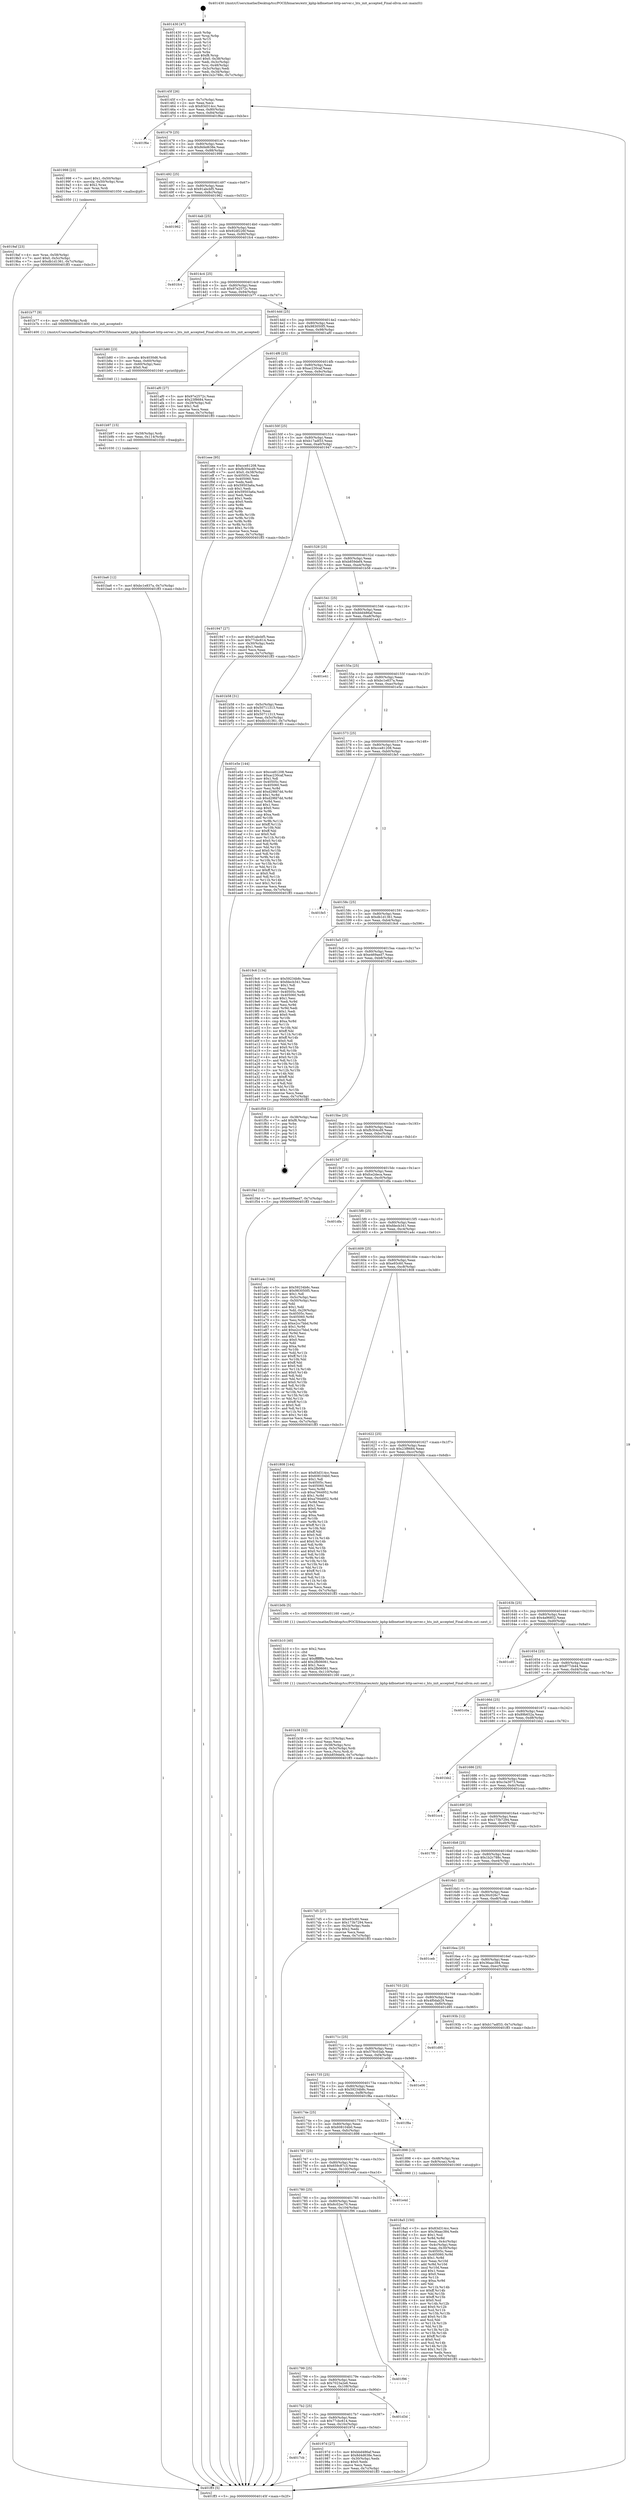 digraph "0x401430" {
  label = "0x401430 (/mnt/c/Users/mathe/Desktop/tcc/POCII/binaries/extr_kphp-kdbnetnet-http-server.c_hts_init_accepted_Final-ollvm.out::main(0))"
  labelloc = "t"
  node[shape=record]

  Entry [label="",width=0.3,height=0.3,shape=circle,fillcolor=black,style=filled]
  "0x40145f" [label="{
     0x40145f [26]\l
     | [instrs]\l
     &nbsp;&nbsp;0x40145f \<+3\>: mov -0x7c(%rbp),%eax\l
     &nbsp;&nbsp;0x401462 \<+2\>: mov %eax,%ecx\l
     &nbsp;&nbsp;0x401464 \<+6\>: sub $0x83d314cc,%ecx\l
     &nbsp;&nbsp;0x40146a \<+3\>: mov %eax,-0x80(%rbp)\l
     &nbsp;&nbsp;0x40146d \<+6\>: mov %ecx,-0x84(%rbp)\l
     &nbsp;&nbsp;0x401473 \<+6\>: je 0000000000401f6e \<main+0xb3e\>\l
  }"]
  "0x401f6e" [label="{
     0x401f6e\l
  }", style=dashed]
  "0x401479" [label="{
     0x401479 [25]\l
     | [instrs]\l
     &nbsp;&nbsp;0x401479 \<+5\>: jmp 000000000040147e \<main+0x4e\>\l
     &nbsp;&nbsp;0x40147e \<+3\>: mov -0x80(%rbp),%eax\l
     &nbsp;&nbsp;0x401481 \<+5\>: sub $0x8d4d638e,%eax\l
     &nbsp;&nbsp;0x401486 \<+6\>: mov %eax,-0x88(%rbp)\l
     &nbsp;&nbsp;0x40148c \<+6\>: je 0000000000401998 \<main+0x568\>\l
  }"]
  Exit [label="",width=0.3,height=0.3,shape=circle,fillcolor=black,style=filled,peripheries=2]
  "0x401998" [label="{
     0x401998 [23]\l
     | [instrs]\l
     &nbsp;&nbsp;0x401998 \<+7\>: movl $0x1,-0x50(%rbp)\l
     &nbsp;&nbsp;0x40199f \<+4\>: movslq -0x50(%rbp),%rax\l
     &nbsp;&nbsp;0x4019a3 \<+4\>: shl $0x2,%rax\l
     &nbsp;&nbsp;0x4019a7 \<+3\>: mov %rax,%rdi\l
     &nbsp;&nbsp;0x4019aa \<+5\>: call 0000000000401050 \<malloc@plt\>\l
     | [calls]\l
     &nbsp;&nbsp;0x401050 \{1\} (unknown)\l
  }"]
  "0x401492" [label="{
     0x401492 [25]\l
     | [instrs]\l
     &nbsp;&nbsp;0x401492 \<+5\>: jmp 0000000000401497 \<main+0x67\>\l
     &nbsp;&nbsp;0x401497 \<+3\>: mov -0x80(%rbp),%eax\l
     &nbsp;&nbsp;0x40149a \<+5\>: sub $0x91abcbf5,%eax\l
     &nbsp;&nbsp;0x40149f \<+6\>: mov %eax,-0x8c(%rbp)\l
     &nbsp;&nbsp;0x4014a5 \<+6\>: je 0000000000401962 \<main+0x532\>\l
  }"]
  "0x401ba6" [label="{
     0x401ba6 [12]\l
     | [instrs]\l
     &nbsp;&nbsp;0x401ba6 \<+7\>: movl $0xbc1e837a,-0x7c(%rbp)\l
     &nbsp;&nbsp;0x401bad \<+5\>: jmp 0000000000401ff3 \<main+0xbc3\>\l
  }"]
  "0x401962" [label="{
     0x401962\l
  }", style=dashed]
  "0x4014ab" [label="{
     0x4014ab [25]\l
     | [instrs]\l
     &nbsp;&nbsp;0x4014ab \<+5\>: jmp 00000000004014b0 \<main+0x80\>\l
     &nbsp;&nbsp;0x4014b0 \<+3\>: mov -0x80(%rbp),%eax\l
     &nbsp;&nbsp;0x4014b3 \<+5\>: sub $0x92df226f,%eax\l
     &nbsp;&nbsp;0x4014b8 \<+6\>: mov %eax,-0x90(%rbp)\l
     &nbsp;&nbsp;0x4014be \<+6\>: je 0000000000401fc4 \<main+0xb94\>\l
  }"]
  "0x401b97" [label="{
     0x401b97 [15]\l
     | [instrs]\l
     &nbsp;&nbsp;0x401b97 \<+4\>: mov -0x58(%rbp),%rdi\l
     &nbsp;&nbsp;0x401b9b \<+6\>: mov %eax,-0x114(%rbp)\l
     &nbsp;&nbsp;0x401ba1 \<+5\>: call 0000000000401030 \<free@plt\>\l
     | [calls]\l
     &nbsp;&nbsp;0x401030 \{1\} (unknown)\l
  }"]
  "0x401fc4" [label="{
     0x401fc4\l
  }", style=dashed]
  "0x4014c4" [label="{
     0x4014c4 [25]\l
     | [instrs]\l
     &nbsp;&nbsp;0x4014c4 \<+5\>: jmp 00000000004014c9 \<main+0x99\>\l
     &nbsp;&nbsp;0x4014c9 \<+3\>: mov -0x80(%rbp),%eax\l
     &nbsp;&nbsp;0x4014cc \<+5\>: sub $0x97e2572c,%eax\l
     &nbsp;&nbsp;0x4014d1 \<+6\>: mov %eax,-0x94(%rbp)\l
     &nbsp;&nbsp;0x4014d7 \<+6\>: je 0000000000401b77 \<main+0x747\>\l
  }"]
  "0x401b80" [label="{
     0x401b80 [23]\l
     | [instrs]\l
     &nbsp;&nbsp;0x401b80 \<+10\>: movabs $0x4030d6,%rdi\l
     &nbsp;&nbsp;0x401b8a \<+3\>: mov %eax,-0x60(%rbp)\l
     &nbsp;&nbsp;0x401b8d \<+3\>: mov -0x60(%rbp),%esi\l
     &nbsp;&nbsp;0x401b90 \<+2\>: mov $0x0,%al\l
     &nbsp;&nbsp;0x401b92 \<+5\>: call 0000000000401040 \<printf@plt\>\l
     | [calls]\l
     &nbsp;&nbsp;0x401040 \{1\} (unknown)\l
  }"]
  "0x401b77" [label="{
     0x401b77 [9]\l
     | [instrs]\l
     &nbsp;&nbsp;0x401b77 \<+4\>: mov -0x58(%rbp),%rdi\l
     &nbsp;&nbsp;0x401b7b \<+5\>: call 0000000000401400 \<hts_init_accepted\>\l
     | [calls]\l
     &nbsp;&nbsp;0x401400 \{1\} (/mnt/c/Users/mathe/Desktop/tcc/POCII/binaries/extr_kphp-kdbnetnet-http-server.c_hts_init_accepted_Final-ollvm.out::hts_init_accepted)\l
  }"]
  "0x4014dd" [label="{
     0x4014dd [25]\l
     | [instrs]\l
     &nbsp;&nbsp;0x4014dd \<+5\>: jmp 00000000004014e2 \<main+0xb2\>\l
     &nbsp;&nbsp;0x4014e2 \<+3\>: mov -0x80(%rbp),%eax\l
     &nbsp;&nbsp;0x4014e5 \<+5\>: sub $0x983050f5,%eax\l
     &nbsp;&nbsp;0x4014ea \<+6\>: mov %eax,-0x98(%rbp)\l
     &nbsp;&nbsp;0x4014f0 \<+6\>: je 0000000000401af0 \<main+0x6c0\>\l
  }"]
  "0x401b38" [label="{
     0x401b38 [32]\l
     | [instrs]\l
     &nbsp;&nbsp;0x401b38 \<+6\>: mov -0x110(%rbp),%ecx\l
     &nbsp;&nbsp;0x401b3e \<+3\>: imul %eax,%ecx\l
     &nbsp;&nbsp;0x401b41 \<+4\>: mov -0x58(%rbp),%rsi\l
     &nbsp;&nbsp;0x401b45 \<+4\>: movslq -0x5c(%rbp),%rdi\l
     &nbsp;&nbsp;0x401b49 \<+3\>: mov %ecx,(%rsi,%rdi,4)\l
     &nbsp;&nbsp;0x401b4c \<+7\>: movl $0xb859def4,-0x7c(%rbp)\l
     &nbsp;&nbsp;0x401b53 \<+5\>: jmp 0000000000401ff3 \<main+0xbc3\>\l
  }"]
  "0x401af0" [label="{
     0x401af0 [27]\l
     | [instrs]\l
     &nbsp;&nbsp;0x401af0 \<+5\>: mov $0x97e2572c,%eax\l
     &nbsp;&nbsp;0x401af5 \<+5\>: mov $0x23f8684,%ecx\l
     &nbsp;&nbsp;0x401afa \<+3\>: mov -0x29(%rbp),%dl\l
     &nbsp;&nbsp;0x401afd \<+3\>: test $0x1,%dl\l
     &nbsp;&nbsp;0x401b00 \<+3\>: cmovne %ecx,%eax\l
     &nbsp;&nbsp;0x401b03 \<+3\>: mov %eax,-0x7c(%rbp)\l
     &nbsp;&nbsp;0x401b06 \<+5\>: jmp 0000000000401ff3 \<main+0xbc3\>\l
  }"]
  "0x4014f6" [label="{
     0x4014f6 [25]\l
     | [instrs]\l
     &nbsp;&nbsp;0x4014f6 \<+5\>: jmp 00000000004014fb \<main+0xcb\>\l
     &nbsp;&nbsp;0x4014fb \<+3\>: mov -0x80(%rbp),%eax\l
     &nbsp;&nbsp;0x4014fe \<+5\>: sub $0xac230caf,%eax\l
     &nbsp;&nbsp;0x401503 \<+6\>: mov %eax,-0x9c(%rbp)\l
     &nbsp;&nbsp;0x401509 \<+6\>: je 0000000000401eee \<main+0xabe\>\l
  }"]
  "0x401b10" [label="{
     0x401b10 [40]\l
     | [instrs]\l
     &nbsp;&nbsp;0x401b10 \<+5\>: mov $0x2,%ecx\l
     &nbsp;&nbsp;0x401b15 \<+1\>: cltd\l
     &nbsp;&nbsp;0x401b16 \<+2\>: idiv %ecx\l
     &nbsp;&nbsp;0x401b18 \<+6\>: imul $0xfffffffe,%edx,%ecx\l
     &nbsp;&nbsp;0x401b1e \<+6\>: add $0x2fb06061,%ecx\l
     &nbsp;&nbsp;0x401b24 \<+3\>: add $0x1,%ecx\l
     &nbsp;&nbsp;0x401b27 \<+6\>: sub $0x2fb06061,%ecx\l
     &nbsp;&nbsp;0x401b2d \<+6\>: mov %ecx,-0x110(%rbp)\l
     &nbsp;&nbsp;0x401b33 \<+5\>: call 0000000000401160 \<next_i\>\l
     | [calls]\l
     &nbsp;&nbsp;0x401160 \{1\} (/mnt/c/Users/mathe/Desktop/tcc/POCII/binaries/extr_kphp-kdbnetnet-http-server.c_hts_init_accepted_Final-ollvm.out::next_i)\l
  }"]
  "0x401eee" [label="{
     0x401eee [95]\l
     | [instrs]\l
     &nbsp;&nbsp;0x401eee \<+5\>: mov $0xcce81208,%eax\l
     &nbsp;&nbsp;0x401ef3 \<+5\>: mov $0xfb304cd9,%ecx\l
     &nbsp;&nbsp;0x401ef8 \<+7\>: movl $0x0,-0x38(%rbp)\l
     &nbsp;&nbsp;0x401eff \<+7\>: mov 0x40505c,%edx\l
     &nbsp;&nbsp;0x401f06 \<+7\>: mov 0x405060,%esi\l
     &nbsp;&nbsp;0x401f0d \<+2\>: mov %edx,%edi\l
     &nbsp;&nbsp;0x401f0f \<+6\>: sub $0x59503a6a,%edi\l
     &nbsp;&nbsp;0x401f15 \<+3\>: sub $0x1,%edi\l
     &nbsp;&nbsp;0x401f18 \<+6\>: add $0x59503a6a,%edi\l
     &nbsp;&nbsp;0x401f1e \<+3\>: imul %edi,%edx\l
     &nbsp;&nbsp;0x401f21 \<+3\>: and $0x1,%edx\l
     &nbsp;&nbsp;0x401f24 \<+3\>: cmp $0x0,%edx\l
     &nbsp;&nbsp;0x401f27 \<+4\>: sete %r8b\l
     &nbsp;&nbsp;0x401f2b \<+3\>: cmp $0xa,%esi\l
     &nbsp;&nbsp;0x401f2e \<+4\>: setl %r9b\l
     &nbsp;&nbsp;0x401f32 \<+3\>: mov %r8b,%r10b\l
     &nbsp;&nbsp;0x401f35 \<+3\>: and %r9b,%r10b\l
     &nbsp;&nbsp;0x401f38 \<+3\>: xor %r9b,%r8b\l
     &nbsp;&nbsp;0x401f3b \<+3\>: or %r8b,%r10b\l
     &nbsp;&nbsp;0x401f3e \<+4\>: test $0x1,%r10b\l
     &nbsp;&nbsp;0x401f42 \<+3\>: cmovne %ecx,%eax\l
     &nbsp;&nbsp;0x401f45 \<+3\>: mov %eax,-0x7c(%rbp)\l
     &nbsp;&nbsp;0x401f48 \<+5\>: jmp 0000000000401ff3 \<main+0xbc3\>\l
  }"]
  "0x40150f" [label="{
     0x40150f [25]\l
     | [instrs]\l
     &nbsp;&nbsp;0x40150f \<+5\>: jmp 0000000000401514 \<main+0xe4\>\l
     &nbsp;&nbsp;0x401514 \<+3\>: mov -0x80(%rbp),%eax\l
     &nbsp;&nbsp;0x401517 \<+5\>: sub $0xb17adf33,%eax\l
     &nbsp;&nbsp;0x40151c \<+6\>: mov %eax,-0xa0(%rbp)\l
     &nbsp;&nbsp;0x401522 \<+6\>: je 0000000000401947 \<main+0x517\>\l
  }"]
  "0x4019af" [label="{
     0x4019af [23]\l
     | [instrs]\l
     &nbsp;&nbsp;0x4019af \<+4\>: mov %rax,-0x58(%rbp)\l
     &nbsp;&nbsp;0x4019b3 \<+7\>: movl $0x0,-0x5c(%rbp)\l
     &nbsp;&nbsp;0x4019ba \<+7\>: movl $0xdb1d1361,-0x7c(%rbp)\l
     &nbsp;&nbsp;0x4019c1 \<+5\>: jmp 0000000000401ff3 \<main+0xbc3\>\l
  }"]
  "0x401947" [label="{
     0x401947 [27]\l
     | [instrs]\l
     &nbsp;&nbsp;0x401947 \<+5\>: mov $0x91abcbf5,%eax\l
     &nbsp;&nbsp;0x40194c \<+5\>: mov $0x77cbc614,%ecx\l
     &nbsp;&nbsp;0x401951 \<+3\>: mov -0x30(%rbp),%edx\l
     &nbsp;&nbsp;0x401954 \<+3\>: cmp $0x1,%edx\l
     &nbsp;&nbsp;0x401957 \<+3\>: cmovl %ecx,%eax\l
     &nbsp;&nbsp;0x40195a \<+3\>: mov %eax,-0x7c(%rbp)\l
     &nbsp;&nbsp;0x40195d \<+5\>: jmp 0000000000401ff3 \<main+0xbc3\>\l
  }"]
  "0x401528" [label="{
     0x401528 [25]\l
     | [instrs]\l
     &nbsp;&nbsp;0x401528 \<+5\>: jmp 000000000040152d \<main+0xfd\>\l
     &nbsp;&nbsp;0x40152d \<+3\>: mov -0x80(%rbp),%eax\l
     &nbsp;&nbsp;0x401530 \<+5\>: sub $0xb859def4,%eax\l
     &nbsp;&nbsp;0x401535 \<+6\>: mov %eax,-0xa4(%rbp)\l
     &nbsp;&nbsp;0x40153b \<+6\>: je 0000000000401b58 \<main+0x728\>\l
  }"]
  "0x4017cb" [label="{
     0x4017cb\l
  }", style=dashed]
  "0x401b58" [label="{
     0x401b58 [31]\l
     | [instrs]\l
     &nbsp;&nbsp;0x401b58 \<+3\>: mov -0x5c(%rbp),%eax\l
     &nbsp;&nbsp;0x401b5b \<+5\>: sub $0x50711313,%eax\l
     &nbsp;&nbsp;0x401b60 \<+3\>: add $0x1,%eax\l
     &nbsp;&nbsp;0x401b63 \<+5\>: add $0x50711313,%eax\l
     &nbsp;&nbsp;0x401b68 \<+3\>: mov %eax,-0x5c(%rbp)\l
     &nbsp;&nbsp;0x401b6b \<+7\>: movl $0xdb1d1361,-0x7c(%rbp)\l
     &nbsp;&nbsp;0x401b72 \<+5\>: jmp 0000000000401ff3 \<main+0xbc3\>\l
  }"]
  "0x401541" [label="{
     0x401541 [25]\l
     | [instrs]\l
     &nbsp;&nbsp;0x401541 \<+5\>: jmp 0000000000401546 \<main+0x116\>\l
     &nbsp;&nbsp;0x401546 \<+3\>: mov -0x80(%rbp),%eax\l
     &nbsp;&nbsp;0x401549 \<+5\>: sub $0xbbd486af,%eax\l
     &nbsp;&nbsp;0x40154e \<+6\>: mov %eax,-0xa8(%rbp)\l
     &nbsp;&nbsp;0x401554 \<+6\>: je 0000000000401e41 \<main+0xa11\>\l
  }"]
  "0x40197d" [label="{
     0x40197d [27]\l
     | [instrs]\l
     &nbsp;&nbsp;0x40197d \<+5\>: mov $0xbbd486af,%eax\l
     &nbsp;&nbsp;0x401982 \<+5\>: mov $0x8d4d638e,%ecx\l
     &nbsp;&nbsp;0x401987 \<+3\>: mov -0x30(%rbp),%edx\l
     &nbsp;&nbsp;0x40198a \<+3\>: cmp $0x0,%edx\l
     &nbsp;&nbsp;0x40198d \<+3\>: cmove %ecx,%eax\l
     &nbsp;&nbsp;0x401990 \<+3\>: mov %eax,-0x7c(%rbp)\l
     &nbsp;&nbsp;0x401993 \<+5\>: jmp 0000000000401ff3 \<main+0xbc3\>\l
  }"]
  "0x401e41" [label="{
     0x401e41\l
  }", style=dashed]
  "0x40155a" [label="{
     0x40155a [25]\l
     | [instrs]\l
     &nbsp;&nbsp;0x40155a \<+5\>: jmp 000000000040155f \<main+0x12f\>\l
     &nbsp;&nbsp;0x40155f \<+3\>: mov -0x80(%rbp),%eax\l
     &nbsp;&nbsp;0x401562 \<+5\>: sub $0xbc1e837a,%eax\l
     &nbsp;&nbsp;0x401567 \<+6\>: mov %eax,-0xac(%rbp)\l
     &nbsp;&nbsp;0x40156d \<+6\>: je 0000000000401e5e \<main+0xa2e\>\l
  }"]
  "0x4017b2" [label="{
     0x4017b2 [25]\l
     | [instrs]\l
     &nbsp;&nbsp;0x4017b2 \<+5\>: jmp 00000000004017b7 \<main+0x387\>\l
     &nbsp;&nbsp;0x4017b7 \<+3\>: mov -0x80(%rbp),%eax\l
     &nbsp;&nbsp;0x4017ba \<+5\>: sub $0x77cbc614,%eax\l
     &nbsp;&nbsp;0x4017bf \<+6\>: mov %eax,-0x10c(%rbp)\l
     &nbsp;&nbsp;0x4017c5 \<+6\>: je 000000000040197d \<main+0x54d\>\l
  }"]
  "0x401e5e" [label="{
     0x401e5e [144]\l
     | [instrs]\l
     &nbsp;&nbsp;0x401e5e \<+5\>: mov $0xcce81208,%eax\l
     &nbsp;&nbsp;0x401e63 \<+5\>: mov $0xac230caf,%ecx\l
     &nbsp;&nbsp;0x401e68 \<+2\>: mov $0x1,%dl\l
     &nbsp;&nbsp;0x401e6a \<+7\>: mov 0x40505c,%esi\l
     &nbsp;&nbsp;0x401e71 \<+7\>: mov 0x405060,%edi\l
     &nbsp;&nbsp;0x401e78 \<+3\>: mov %esi,%r8d\l
     &nbsp;&nbsp;0x401e7b \<+7\>: add $0xd29fd7dd,%r8d\l
     &nbsp;&nbsp;0x401e82 \<+4\>: sub $0x1,%r8d\l
     &nbsp;&nbsp;0x401e86 \<+7\>: sub $0xd29fd7dd,%r8d\l
     &nbsp;&nbsp;0x401e8d \<+4\>: imul %r8d,%esi\l
     &nbsp;&nbsp;0x401e91 \<+3\>: and $0x1,%esi\l
     &nbsp;&nbsp;0x401e94 \<+3\>: cmp $0x0,%esi\l
     &nbsp;&nbsp;0x401e97 \<+4\>: sete %r9b\l
     &nbsp;&nbsp;0x401e9b \<+3\>: cmp $0xa,%edi\l
     &nbsp;&nbsp;0x401e9e \<+4\>: setl %r10b\l
     &nbsp;&nbsp;0x401ea2 \<+3\>: mov %r9b,%r11b\l
     &nbsp;&nbsp;0x401ea5 \<+4\>: xor $0xff,%r11b\l
     &nbsp;&nbsp;0x401ea9 \<+3\>: mov %r10b,%bl\l
     &nbsp;&nbsp;0x401eac \<+3\>: xor $0xff,%bl\l
     &nbsp;&nbsp;0x401eaf \<+3\>: xor $0x0,%dl\l
     &nbsp;&nbsp;0x401eb2 \<+3\>: mov %r11b,%r14b\l
     &nbsp;&nbsp;0x401eb5 \<+4\>: and $0x0,%r14b\l
     &nbsp;&nbsp;0x401eb9 \<+3\>: and %dl,%r9b\l
     &nbsp;&nbsp;0x401ebc \<+3\>: mov %bl,%r15b\l
     &nbsp;&nbsp;0x401ebf \<+4\>: and $0x0,%r15b\l
     &nbsp;&nbsp;0x401ec3 \<+3\>: and %dl,%r10b\l
     &nbsp;&nbsp;0x401ec6 \<+3\>: or %r9b,%r14b\l
     &nbsp;&nbsp;0x401ec9 \<+3\>: or %r10b,%r15b\l
     &nbsp;&nbsp;0x401ecc \<+3\>: xor %r15b,%r14b\l
     &nbsp;&nbsp;0x401ecf \<+3\>: or %bl,%r11b\l
     &nbsp;&nbsp;0x401ed2 \<+4\>: xor $0xff,%r11b\l
     &nbsp;&nbsp;0x401ed6 \<+3\>: or $0x0,%dl\l
     &nbsp;&nbsp;0x401ed9 \<+3\>: and %dl,%r11b\l
     &nbsp;&nbsp;0x401edc \<+3\>: or %r11b,%r14b\l
     &nbsp;&nbsp;0x401edf \<+4\>: test $0x1,%r14b\l
     &nbsp;&nbsp;0x401ee3 \<+3\>: cmovne %ecx,%eax\l
     &nbsp;&nbsp;0x401ee6 \<+3\>: mov %eax,-0x7c(%rbp)\l
     &nbsp;&nbsp;0x401ee9 \<+5\>: jmp 0000000000401ff3 \<main+0xbc3\>\l
  }"]
  "0x401573" [label="{
     0x401573 [25]\l
     | [instrs]\l
     &nbsp;&nbsp;0x401573 \<+5\>: jmp 0000000000401578 \<main+0x148\>\l
     &nbsp;&nbsp;0x401578 \<+3\>: mov -0x80(%rbp),%eax\l
     &nbsp;&nbsp;0x40157b \<+5\>: sub $0xcce81208,%eax\l
     &nbsp;&nbsp;0x401580 \<+6\>: mov %eax,-0xb0(%rbp)\l
     &nbsp;&nbsp;0x401586 \<+6\>: je 0000000000401fe5 \<main+0xbb5\>\l
  }"]
  "0x401d3d" [label="{
     0x401d3d\l
  }", style=dashed]
  "0x401fe5" [label="{
     0x401fe5\l
  }", style=dashed]
  "0x40158c" [label="{
     0x40158c [25]\l
     | [instrs]\l
     &nbsp;&nbsp;0x40158c \<+5\>: jmp 0000000000401591 \<main+0x161\>\l
     &nbsp;&nbsp;0x401591 \<+3\>: mov -0x80(%rbp),%eax\l
     &nbsp;&nbsp;0x401594 \<+5\>: sub $0xdb1d1361,%eax\l
     &nbsp;&nbsp;0x401599 \<+6\>: mov %eax,-0xb4(%rbp)\l
     &nbsp;&nbsp;0x40159f \<+6\>: je 00000000004019c6 \<main+0x596\>\l
  }"]
  "0x401799" [label="{
     0x401799 [25]\l
     | [instrs]\l
     &nbsp;&nbsp;0x401799 \<+5\>: jmp 000000000040179e \<main+0x36e\>\l
     &nbsp;&nbsp;0x40179e \<+3\>: mov -0x80(%rbp),%eax\l
     &nbsp;&nbsp;0x4017a1 \<+5\>: sub $0x7023a2e6,%eax\l
     &nbsp;&nbsp;0x4017a6 \<+6\>: mov %eax,-0x108(%rbp)\l
     &nbsp;&nbsp;0x4017ac \<+6\>: je 0000000000401d3d \<main+0x90d\>\l
  }"]
  "0x4019c6" [label="{
     0x4019c6 [134]\l
     | [instrs]\l
     &nbsp;&nbsp;0x4019c6 \<+5\>: mov $0x59234b8c,%eax\l
     &nbsp;&nbsp;0x4019cb \<+5\>: mov $0xfdecb341,%ecx\l
     &nbsp;&nbsp;0x4019d0 \<+2\>: mov $0x1,%dl\l
     &nbsp;&nbsp;0x4019d2 \<+2\>: xor %esi,%esi\l
     &nbsp;&nbsp;0x4019d4 \<+7\>: mov 0x40505c,%edi\l
     &nbsp;&nbsp;0x4019db \<+8\>: mov 0x405060,%r8d\l
     &nbsp;&nbsp;0x4019e3 \<+3\>: sub $0x1,%esi\l
     &nbsp;&nbsp;0x4019e6 \<+3\>: mov %edi,%r9d\l
     &nbsp;&nbsp;0x4019e9 \<+3\>: add %esi,%r9d\l
     &nbsp;&nbsp;0x4019ec \<+4\>: imul %r9d,%edi\l
     &nbsp;&nbsp;0x4019f0 \<+3\>: and $0x1,%edi\l
     &nbsp;&nbsp;0x4019f3 \<+3\>: cmp $0x0,%edi\l
     &nbsp;&nbsp;0x4019f6 \<+4\>: sete %r10b\l
     &nbsp;&nbsp;0x4019fa \<+4\>: cmp $0xa,%r8d\l
     &nbsp;&nbsp;0x4019fe \<+4\>: setl %r11b\l
     &nbsp;&nbsp;0x401a02 \<+3\>: mov %r10b,%bl\l
     &nbsp;&nbsp;0x401a05 \<+3\>: xor $0xff,%bl\l
     &nbsp;&nbsp;0x401a08 \<+3\>: mov %r11b,%r14b\l
     &nbsp;&nbsp;0x401a0b \<+4\>: xor $0xff,%r14b\l
     &nbsp;&nbsp;0x401a0f \<+3\>: xor $0x0,%dl\l
     &nbsp;&nbsp;0x401a12 \<+3\>: mov %bl,%r15b\l
     &nbsp;&nbsp;0x401a15 \<+4\>: and $0x0,%r15b\l
     &nbsp;&nbsp;0x401a19 \<+3\>: and %dl,%r10b\l
     &nbsp;&nbsp;0x401a1c \<+3\>: mov %r14b,%r12b\l
     &nbsp;&nbsp;0x401a1f \<+4\>: and $0x0,%r12b\l
     &nbsp;&nbsp;0x401a23 \<+3\>: and %dl,%r11b\l
     &nbsp;&nbsp;0x401a26 \<+3\>: or %r10b,%r15b\l
     &nbsp;&nbsp;0x401a29 \<+3\>: or %r11b,%r12b\l
     &nbsp;&nbsp;0x401a2c \<+3\>: xor %r12b,%r15b\l
     &nbsp;&nbsp;0x401a2f \<+3\>: or %r14b,%bl\l
     &nbsp;&nbsp;0x401a32 \<+3\>: xor $0xff,%bl\l
     &nbsp;&nbsp;0x401a35 \<+3\>: or $0x0,%dl\l
     &nbsp;&nbsp;0x401a38 \<+2\>: and %dl,%bl\l
     &nbsp;&nbsp;0x401a3a \<+3\>: or %bl,%r15b\l
     &nbsp;&nbsp;0x401a3d \<+4\>: test $0x1,%r15b\l
     &nbsp;&nbsp;0x401a41 \<+3\>: cmovne %ecx,%eax\l
     &nbsp;&nbsp;0x401a44 \<+3\>: mov %eax,-0x7c(%rbp)\l
     &nbsp;&nbsp;0x401a47 \<+5\>: jmp 0000000000401ff3 \<main+0xbc3\>\l
  }"]
  "0x4015a5" [label="{
     0x4015a5 [25]\l
     | [instrs]\l
     &nbsp;&nbsp;0x4015a5 \<+5\>: jmp 00000000004015aa \<main+0x17a\>\l
     &nbsp;&nbsp;0x4015aa \<+3\>: mov -0x80(%rbp),%eax\l
     &nbsp;&nbsp;0x4015ad \<+5\>: sub $0xe469aed7,%eax\l
     &nbsp;&nbsp;0x4015b2 \<+6\>: mov %eax,-0xb8(%rbp)\l
     &nbsp;&nbsp;0x4015b8 \<+6\>: je 0000000000401f59 \<main+0xb29\>\l
  }"]
  "0x401f96" [label="{
     0x401f96\l
  }", style=dashed]
  "0x401f59" [label="{
     0x401f59 [21]\l
     | [instrs]\l
     &nbsp;&nbsp;0x401f59 \<+3\>: mov -0x38(%rbp),%eax\l
     &nbsp;&nbsp;0x401f5c \<+7\>: add $0xf8,%rsp\l
     &nbsp;&nbsp;0x401f63 \<+1\>: pop %rbx\l
     &nbsp;&nbsp;0x401f64 \<+2\>: pop %r12\l
     &nbsp;&nbsp;0x401f66 \<+2\>: pop %r13\l
     &nbsp;&nbsp;0x401f68 \<+2\>: pop %r14\l
     &nbsp;&nbsp;0x401f6a \<+2\>: pop %r15\l
     &nbsp;&nbsp;0x401f6c \<+1\>: pop %rbp\l
     &nbsp;&nbsp;0x401f6d \<+1\>: ret\l
  }"]
  "0x4015be" [label="{
     0x4015be [25]\l
     | [instrs]\l
     &nbsp;&nbsp;0x4015be \<+5\>: jmp 00000000004015c3 \<main+0x193\>\l
     &nbsp;&nbsp;0x4015c3 \<+3\>: mov -0x80(%rbp),%eax\l
     &nbsp;&nbsp;0x4015c6 \<+5\>: sub $0xfb304cd9,%eax\l
     &nbsp;&nbsp;0x4015cb \<+6\>: mov %eax,-0xbc(%rbp)\l
     &nbsp;&nbsp;0x4015d1 \<+6\>: je 0000000000401f4d \<main+0xb1d\>\l
  }"]
  "0x401780" [label="{
     0x401780 [25]\l
     | [instrs]\l
     &nbsp;&nbsp;0x401780 \<+5\>: jmp 0000000000401785 \<main+0x355\>\l
     &nbsp;&nbsp;0x401785 \<+3\>: mov -0x80(%rbp),%eax\l
     &nbsp;&nbsp;0x401788 \<+5\>: sub $0x6c02ec70,%eax\l
     &nbsp;&nbsp;0x40178d \<+6\>: mov %eax,-0x104(%rbp)\l
     &nbsp;&nbsp;0x401793 \<+6\>: je 0000000000401f96 \<main+0xb66\>\l
  }"]
  "0x401f4d" [label="{
     0x401f4d [12]\l
     | [instrs]\l
     &nbsp;&nbsp;0x401f4d \<+7\>: movl $0xe469aed7,-0x7c(%rbp)\l
     &nbsp;&nbsp;0x401f54 \<+5\>: jmp 0000000000401ff3 \<main+0xbc3\>\l
  }"]
  "0x4015d7" [label="{
     0x4015d7 [25]\l
     | [instrs]\l
     &nbsp;&nbsp;0x4015d7 \<+5\>: jmp 00000000004015dc \<main+0x1ac\>\l
     &nbsp;&nbsp;0x4015dc \<+3\>: mov -0x80(%rbp),%eax\l
     &nbsp;&nbsp;0x4015df \<+5\>: sub $0xfce2deca,%eax\l
     &nbsp;&nbsp;0x4015e4 \<+6\>: mov %eax,-0xc0(%rbp)\l
     &nbsp;&nbsp;0x4015ea \<+6\>: je 0000000000401dfa \<main+0x9ca\>\l
  }"]
  "0x401e4d" [label="{
     0x401e4d\l
  }", style=dashed]
  "0x401dfa" [label="{
     0x401dfa\l
  }", style=dashed]
  "0x4015f0" [label="{
     0x4015f0 [25]\l
     | [instrs]\l
     &nbsp;&nbsp;0x4015f0 \<+5\>: jmp 00000000004015f5 \<main+0x1c5\>\l
     &nbsp;&nbsp;0x4015f5 \<+3\>: mov -0x80(%rbp),%eax\l
     &nbsp;&nbsp;0x4015f8 \<+5\>: sub $0xfdecb341,%eax\l
     &nbsp;&nbsp;0x4015fd \<+6\>: mov %eax,-0xc4(%rbp)\l
     &nbsp;&nbsp;0x401603 \<+6\>: je 0000000000401a4c \<main+0x61c\>\l
  }"]
  "0x4018a5" [label="{
     0x4018a5 [150]\l
     | [instrs]\l
     &nbsp;&nbsp;0x4018a5 \<+5\>: mov $0x83d314cc,%ecx\l
     &nbsp;&nbsp;0x4018aa \<+5\>: mov $0x36aac384,%edx\l
     &nbsp;&nbsp;0x4018af \<+3\>: mov $0x1,%sil\l
     &nbsp;&nbsp;0x4018b2 \<+3\>: xor %r8d,%r8d\l
     &nbsp;&nbsp;0x4018b5 \<+3\>: mov %eax,-0x4c(%rbp)\l
     &nbsp;&nbsp;0x4018b8 \<+3\>: mov -0x4c(%rbp),%eax\l
     &nbsp;&nbsp;0x4018bb \<+3\>: mov %eax,-0x30(%rbp)\l
     &nbsp;&nbsp;0x4018be \<+7\>: mov 0x40505c,%eax\l
     &nbsp;&nbsp;0x4018c5 \<+8\>: mov 0x405060,%r9d\l
     &nbsp;&nbsp;0x4018cd \<+4\>: sub $0x1,%r8d\l
     &nbsp;&nbsp;0x4018d1 \<+3\>: mov %eax,%r10d\l
     &nbsp;&nbsp;0x4018d4 \<+3\>: add %r8d,%r10d\l
     &nbsp;&nbsp;0x4018d7 \<+4\>: imul %r10d,%eax\l
     &nbsp;&nbsp;0x4018db \<+3\>: and $0x1,%eax\l
     &nbsp;&nbsp;0x4018de \<+3\>: cmp $0x0,%eax\l
     &nbsp;&nbsp;0x4018e1 \<+4\>: sete %r11b\l
     &nbsp;&nbsp;0x4018e5 \<+4\>: cmp $0xa,%r9d\l
     &nbsp;&nbsp;0x4018e9 \<+3\>: setl %bl\l
     &nbsp;&nbsp;0x4018ec \<+3\>: mov %r11b,%r14b\l
     &nbsp;&nbsp;0x4018ef \<+4\>: xor $0xff,%r14b\l
     &nbsp;&nbsp;0x4018f3 \<+3\>: mov %bl,%r15b\l
     &nbsp;&nbsp;0x4018f6 \<+4\>: xor $0xff,%r15b\l
     &nbsp;&nbsp;0x4018fa \<+4\>: xor $0x0,%sil\l
     &nbsp;&nbsp;0x4018fe \<+3\>: mov %r14b,%r12b\l
     &nbsp;&nbsp;0x401901 \<+4\>: and $0x0,%r12b\l
     &nbsp;&nbsp;0x401905 \<+3\>: and %sil,%r11b\l
     &nbsp;&nbsp;0x401908 \<+3\>: mov %r15b,%r13b\l
     &nbsp;&nbsp;0x40190b \<+4\>: and $0x0,%r13b\l
     &nbsp;&nbsp;0x40190f \<+3\>: and %sil,%bl\l
     &nbsp;&nbsp;0x401912 \<+3\>: or %r11b,%r12b\l
     &nbsp;&nbsp;0x401915 \<+3\>: or %bl,%r13b\l
     &nbsp;&nbsp;0x401918 \<+3\>: xor %r13b,%r12b\l
     &nbsp;&nbsp;0x40191b \<+3\>: or %r15b,%r14b\l
     &nbsp;&nbsp;0x40191e \<+4\>: xor $0xff,%r14b\l
     &nbsp;&nbsp;0x401922 \<+4\>: or $0x0,%sil\l
     &nbsp;&nbsp;0x401926 \<+3\>: and %sil,%r14b\l
     &nbsp;&nbsp;0x401929 \<+3\>: or %r14b,%r12b\l
     &nbsp;&nbsp;0x40192c \<+4\>: test $0x1,%r12b\l
     &nbsp;&nbsp;0x401930 \<+3\>: cmovne %edx,%ecx\l
     &nbsp;&nbsp;0x401933 \<+3\>: mov %ecx,-0x7c(%rbp)\l
     &nbsp;&nbsp;0x401936 \<+5\>: jmp 0000000000401ff3 \<main+0xbc3\>\l
  }"]
  "0x401a4c" [label="{
     0x401a4c [164]\l
     | [instrs]\l
     &nbsp;&nbsp;0x401a4c \<+5\>: mov $0x59234b8c,%eax\l
     &nbsp;&nbsp;0x401a51 \<+5\>: mov $0x983050f5,%ecx\l
     &nbsp;&nbsp;0x401a56 \<+2\>: mov $0x1,%dl\l
     &nbsp;&nbsp;0x401a58 \<+3\>: mov -0x5c(%rbp),%esi\l
     &nbsp;&nbsp;0x401a5b \<+3\>: cmp -0x50(%rbp),%esi\l
     &nbsp;&nbsp;0x401a5e \<+4\>: setl %dil\l
     &nbsp;&nbsp;0x401a62 \<+4\>: and $0x1,%dil\l
     &nbsp;&nbsp;0x401a66 \<+4\>: mov %dil,-0x29(%rbp)\l
     &nbsp;&nbsp;0x401a6a \<+7\>: mov 0x40505c,%esi\l
     &nbsp;&nbsp;0x401a71 \<+8\>: mov 0x405060,%r8d\l
     &nbsp;&nbsp;0x401a79 \<+3\>: mov %esi,%r9d\l
     &nbsp;&nbsp;0x401a7c \<+7\>: sub $0xe2cc7bbd,%r9d\l
     &nbsp;&nbsp;0x401a83 \<+4\>: sub $0x1,%r9d\l
     &nbsp;&nbsp;0x401a87 \<+7\>: add $0xe2cc7bbd,%r9d\l
     &nbsp;&nbsp;0x401a8e \<+4\>: imul %r9d,%esi\l
     &nbsp;&nbsp;0x401a92 \<+3\>: and $0x1,%esi\l
     &nbsp;&nbsp;0x401a95 \<+3\>: cmp $0x0,%esi\l
     &nbsp;&nbsp;0x401a98 \<+4\>: sete %dil\l
     &nbsp;&nbsp;0x401a9c \<+4\>: cmp $0xa,%r8d\l
     &nbsp;&nbsp;0x401aa0 \<+4\>: setl %r10b\l
     &nbsp;&nbsp;0x401aa4 \<+3\>: mov %dil,%r11b\l
     &nbsp;&nbsp;0x401aa7 \<+4\>: xor $0xff,%r11b\l
     &nbsp;&nbsp;0x401aab \<+3\>: mov %r10b,%bl\l
     &nbsp;&nbsp;0x401aae \<+3\>: xor $0xff,%bl\l
     &nbsp;&nbsp;0x401ab1 \<+3\>: xor $0x0,%dl\l
     &nbsp;&nbsp;0x401ab4 \<+3\>: mov %r11b,%r14b\l
     &nbsp;&nbsp;0x401ab7 \<+4\>: and $0x0,%r14b\l
     &nbsp;&nbsp;0x401abb \<+3\>: and %dl,%dil\l
     &nbsp;&nbsp;0x401abe \<+3\>: mov %bl,%r15b\l
     &nbsp;&nbsp;0x401ac1 \<+4\>: and $0x0,%r15b\l
     &nbsp;&nbsp;0x401ac5 \<+3\>: and %dl,%r10b\l
     &nbsp;&nbsp;0x401ac8 \<+3\>: or %dil,%r14b\l
     &nbsp;&nbsp;0x401acb \<+3\>: or %r10b,%r15b\l
     &nbsp;&nbsp;0x401ace \<+3\>: xor %r15b,%r14b\l
     &nbsp;&nbsp;0x401ad1 \<+3\>: or %bl,%r11b\l
     &nbsp;&nbsp;0x401ad4 \<+4\>: xor $0xff,%r11b\l
     &nbsp;&nbsp;0x401ad8 \<+3\>: or $0x0,%dl\l
     &nbsp;&nbsp;0x401adb \<+3\>: and %dl,%r11b\l
     &nbsp;&nbsp;0x401ade \<+3\>: or %r11b,%r14b\l
     &nbsp;&nbsp;0x401ae1 \<+4\>: test $0x1,%r14b\l
     &nbsp;&nbsp;0x401ae5 \<+3\>: cmovne %ecx,%eax\l
     &nbsp;&nbsp;0x401ae8 \<+3\>: mov %eax,-0x7c(%rbp)\l
     &nbsp;&nbsp;0x401aeb \<+5\>: jmp 0000000000401ff3 \<main+0xbc3\>\l
  }"]
  "0x401609" [label="{
     0x401609 [25]\l
     | [instrs]\l
     &nbsp;&nbsp;0x401609 \<+5\>: jmp 000000000040160e \<main+0x1de\>\l
     &nbsp;&nbsp;0x40160e \<+3\>: mov -0x80(%rbp),%eax\l
     &nbsp;&nbsp;0x401611 \<+5\>: sub $0xe93c60,%eax\l
     &nbsp;&nbsp;0x401616 \<+6\>: mov %eax,-0xc8(%rbp)\l
     &nbsp;&nbsp;0x40161c \<+6\>: je 0000000000401808 \<main+0x3d8\>\l
  }"]
  "0x401767" [label="{
     0x401767 [25]\l
     | [instrs]\l
     &nbsp;&nbsp;0x401767 \<+5\>: jmp 000000000040176c \<main+0x33c\>\l
     &nbsp;&nbsp;0x40176c \<+3\>: mov -0x80(%rbp),%eax\l
     &nbsp;&nbsp;0x40176f \<+5\>: sub $0x659c87c3,%eax\l
     &nbsp;&nbsp;0x401774 \<+6\>: mov %eax,-0x100(%rbp)\l
     &nbsp;&nbsp;0x40177a \<+6\>: je 0000000000401e4d \<main+0xa1d\>\l
  }"]
  "0x401808" [label="{
     0x401808 [144]\l
     | [instrs]\l
     &nbsp;&nbsp;0x401808 \<+5\>: mov $0x83d314cc,%eax\l
     &nbsp;&nbsp;0x40180d \<+5\>: mov $0x608104b0,%ecx\l
     &nbsp;&nbsp;0x401812 \<+2\>: mov $0x1,%dl\l
     &nbsp;&nbsp;0x401814 \<+7\>: mov 0x40505c,%esi\l
     &nbsp;&nbsp;0x40181b \<+7\>: mov 0x405060,%edi\l
     &nbsp;&nbsp;0x401822 \<+3\>: mov %esi,%r8d\l
     &nbsp;&nbsp;0x401825 \<+7\>: sub $0xa7944952,%r8d\l
     &nbsp;&nbsp;0x40182c \<+4\>: sub $0x1,%r8d\l
     &nbsp;&nbsp;0x401830 \<+7\>: add $0xa7944952,%r8d\l
     &nbsp;&nbsp;0x401837 \<+4\>: imul %r8d,%esi\l
     &nbsp;&nbsp;0x40183b \<+3\>: and $0x1,%esi\l
     &nbsp;&nbsp;0x40183e \<+3\>: cmp $0x0,%esi\l
     &nbsp;&nbsp;0x401841 \<+4\>: sete %r9b\l
     &nbsp;&nbsp;0x401845 \<+3\>: cmp $0xa,%edi\l
     &nbsp;&nbsp;0x401848 \<+4\>: setl %r10b\l
     &nbsp;&nbsp;0x40184c \<+3\>: mov %r9b,%r11b\l
     &nbsp;&nbsp;0x40184f \<+4\>: xor $0xff,%r11b\l
     &nbsp;&nbsp;0x401853 \<+3\>: mov %r10b,%bl\l
     &nbsp;&nbsp;0x401856 \<+3\>: xor $0xff,%bl\l
     &nbsp;&nbsp;0x401859 \<+3\>: xor $0x0,%dl\l
     &nbsp;&nbsp;0x40185c \<+3\>: mov %r11b,%r14b\l
     &nbsp;&nbsp;0x40185f \<+4\>: and $0x0,%r14b\l
     &nbsp;&nbsp;0x401863 \<+3\>: and %dl,%r9b\l
     &nbsp;&nbsp;0x401866 \<+3\>: mov %bl,%r15b\l
     &nbsp;&nbsp;0x401869 \<+4\>: and $0x0,%r15b\l
     &nbsp;&nbsp;0x40186d \<+3\>: and %dl,%r10b\l
     &nbsp;&nbsp;0x401870 \<+3\>: or %r9b,%r14b\l
     &nbsp;&nbsp;0x401873 \<+3\>: or %r10b,%r15b\l
     &nbsp;&nbsp;0x401876 \<+3\>: xor %r15b,%r14b\l
     &nbsp;&nbsp;0x401879 \<+3\>: or %bl,%r11b\l
     &nbsp;&nbsp;0x40187c \<+4\>: xor $0xff,%r11b\l
     &nbsp;&nbsp;0x401880 \<+3\>: or $0x0,%dl\l
     &nbsp;&nbsp;0x401883 \<+3\>: and %dl,%r11b\l
     &nbsp;&nbsp;0x401886 \<+3\>: or %r11b,%r14b\l
     &nbsp;&nbsp;0x401889 \<+4\>: test $0x1,%r14b\l
     &nbsp;&nbsp;0x40188d \<+3\>: cmovne %ecx,%eax\l
     &nbsp;&nbsp;0x401890 \<+3\>: mov %eax,-0x7c(%rbp)\l
     &nbsp;&nbsp;0x401893 \<+5\>: jmp 0000000000401ff3 \<main+0xbc3\>\l
  }"]
  "0x401622" [label="{
     0x401622 [25]\l
     | [instrs]\l
     &nbsp;&nbsp;0x401622 \<+5\>: jmp 0000000000401627 \<main+0x1f7\>\l
     &nbsp;&nbsp;0x401627 \<+3\>: mov -0x80(%rbp),%eax\l
     &nbsp;&nbsp;0x40162a \<+5\>: sub $0x23f8684,%eax\l
     &nbsp;&nbsp;0x40162f \<+6\>: mov %eax,-0xcc(%rbp)\l
     &nbsp;&nbsp;0x401635 \<+6\>: je 0000000000401b0b \<main+0x6db\>\l
  }"]
  "0x401898" [label="{
     0x401898 [13]\l
     | [instrs]\l
     &nbsp;&nbsp;0x401898 \<+4\>: mov -0x48(%rbp),%rax\l
     &nbsp;&nbsp;0x40189c \<+4\>: mov 0x8(%rax),%rdi\l
     &nbsp;&nbsp;0x4018a0 \<+5\>: call 0000000000401060 \<atoi@plt\>\l
     | [calls]\l
     &nbsp;&nbsp;0x401060 \{1\} (unknown)\l
  }"]
  "0x401b0b" [label="{
     0x401b0b [5]\l
     | [instrs]\l
     &nbsp;&nbsp;0x401b0b \<+5\>: call 0000000000401160 \<next_i\>\l
     | [calls]\l
     &nbsp;&nbsp;0x401160 \{1\} (/mnt/c/Users/mathe/Desktop/tcc/POCII/binaries/extr_kphp-kdbnetnet-http-server.c_hts_init_accepted_Final-ollvm.out::next_i)\l
  }"]
  "0x40163b" [label="{
     0x40163b [25]\l
     | [instrs]\l
     &nbsp;&nbsp;0x40163b \<+5\>: jmp 0000000000401640 \<main+0x210\>\l
     &nbsp;&nbsp;0x401640 \<+3\>: mov -0x80(%rbp),%eax\l
     &nbsp;&nbsp;0x401643 \<+5\>: sub $0x4a96852,%eax\l
     &nbsp;&nbsp;0x401648 \<+6\>: mov %eax,-0xd0(%rbp)\l
     &nbsp;&nbsp;0x40164e \<+6\>: je 0000000000401cd0 \<main+0x8a0\>\l
  }"]
  "0x40174e" [label="{
     0x40174e [25]\l
     | [instrs]\l
     &nbsp;&nbsp;0x40174e \<+5\>: jmp 0000000000401753 \<main+0x323\>\l
     &nbsp;&nbsp;0x401753 \<+3\>: mov -0x80(%rbp),%eax\l
     &nbsp;&nbsp;0x401756 \<+5\>: sub $0x608104b0,%eax\l
     &nbsp;&nbsp;0x40175b \<+6\>: mov %eax,-0xfc(%rbp)\l
     &nbsp;&nbsp;0x401761 \<+6\>: je 0000000000401898 \<main+0x468\>\l
  }"]
  "0x401cd0" [label="{
     0x401cd0\l
  }", style=dashed]
  "0x401654" [label="{
     0x401654 [25]\l
     | [instrs]\l
     &nbsp;&nbsp;0x401654 \<+5\>: jmp 0000000000401659 \<main+0x229\>\l
     &nbsp;&nbsp;0x401659 \<+3\>: mov -0x80(%rbp),%eax\l
     &nbsp;&nbsp;0x40165c \<+5\>: sub $0x877cb44,%eax\l
     &nbsp;&nbsp;0x401661 \<+6\>: mov %eax,-0xd4(%rbp)\l
     &nbsp;&nbsp;0x401667 \<+6\>: je 0000000000401c0a \<main+0x7da\>\l
  }"]
  "0x401f8a" [label="{
     0x401f8a\l
  }", style=dashed]
  "0x401c0a" [label="{
     0x401c0a\l
  }", style=dashed]
  "0x40166d" [label="{
     0x40166d [25]\l
     | [instrs]\l
     &nbsp;&nbsp;0x40166d \<+5\>: jmp 0000000000401672 \<main+0x242\>\l
     &nbsp;&nbsp;0x401672 \<+3\>: mov -0x80(%rbp),%eax\l
     &nbsp;&nbsp;0x401675 \<+5\>: sub $0x89b652a,%eax\l
     &nbsp;&nbsp;0x40167a \<+6\>: mov %eax,-0xd8(%rbp)\l
     &nbsp;&nbsp;0x401680 \<+6\>: je 0000000000401bb2 \<main+0x782\>\l
  }"]
  "0x401735" [label="{
     0x401735 [25]\l
     | [instrs]\l
     &nbsp;&nbsp;0x401735 \<+5\>: jmp 000000000040173a \<main+0x30a\>\l
     &nbsp;&nbsp;0x40173a \<+3\>: mov -0x80(%rbp),%eax\l
     &nbsp;&nbsp;0x40173d \<+5\>: sub $0x59234b8c,%eax\l
     &nbsp;&nbsp;0x401742 \<+6\>: mov %eax,-0xf8(%rbp)\l
     &nbsp;&nbsp;0x401748 \<+6\>: je 0000000000401f8a \<main+0xb5a\>\l
  }"]
  "0x401bb2" [label="{
     0x401bb2\l
  }", style=dashed]
  "0x401686" [label="{
     0x401686 [25]\l
     | [instrs]\l
     &nbsp;&nbsp;0x401686 \<+5\>: jmp 000000000040168b \<main+0x25b\>\l
     &nbsp;&nbsp;0x40168b \<+3\>: mov -0x80(%rbp),%eax\l
     &nbsp;&nbsp;0x40168e \<+5\>: sub $0xc3a3073,%eax\l
     &nbsp;&nbsp;0x401693 \<+6\>: mov %eax,-0xdc(%rbp)\l
     &nbsp;&nbsp;0x401699 \<+6\>: je 0000000000401cc4 \<main+0x894\>\l
  }"]
  "0x401e06" [label="{
     0x401e06\l
  }", style=dashed]
  "0x401cc4" [label="{
     0x401cc4\l
  }", style=dashed]
  "0x40169f" [label="{
     0x40169f [25]\l
     | [instrs]\l
     &nbsp;&nbsp;0x40169f \<+5\>: jmp 00000000004016a4 \<main+0x274\>\l
     &nbsp;&nbsp;0x4016a4 \<+3\>: mov -0x80(%rbp),%eax\l
     &nbsp;&nbsp;0x4016a7 \<+5\>: sub $0x173b7294,%eax\l
     &nbsp;&nbsp;0x4016ac \<+6\>: mov %eax,-0xe0(%rbp)\l
     &nbsp;&nbsp;0x4016b2 \<+6\>: je 00000000004017f0 \<main+0x3c0\>\l
  }"]
  "0x40171c" [label="{
     0x40171c [25]\l
     | [instrs]\l
     &nbsp;&nbsp;0x40171c \<+5\>: jmp 0000000000401721 \<main+0x2f1\>\l
     &nbsp;&nbsp;0x401721 \<+3\>: mov -0x80(%rbp),%eax\l
     &nbsp;&nbsp;0x401724 \<+5\>: sub $0x576c03ab,%eax\l
     &nbsp;&nbsp;0x401729 \<+6\>: mov %eax,-0xf4(%rbp)\l
     &nbsp;&nbsp;0x40172f \<+6\>: je 0000000000401e06 \<main+0x9d6\>\l
  }"]
  "0x4017f0" [label="{
     0x4017f0\l
  }", style=dashed]
  "0x4016b8" [label="{
     0x4016b8 [25]\l
     | [instrs]\l
     &nbsp;&nbsp;0x4016b8 \<+5\>: jmp 00000000004016bd \<main+0x28d\>\l
     &nbsp;&nbsp;0x4016bd \<+3\>: mov -0x80(%rbp),%eax\l
     &nbsp;&nbsp;0x4016c0 \<+5\>: sub $0x1b2c788c,%eax\l
     &nbsp;&nbsp;0x4016c5 \<+6\>: mov %eax,-0xe4(%rbp)\l
     &nbsp;&nbsp;0x4016cb \<+6\>: je 00000000004017d5 \<main+0x3a5\>\l
  }"]
  "0x401d95" [label="{
     0x401d95\l
  }", style=dashed]
  "0x4017d5" [label="{
     0x4017d5 [27]\l
     | [instrs]\l
     &nbsp;&nbsp;0x4017d5 \<+5\>: mov $0xe93c60,%eax\l
     &nbsp;&nbsp;0x4017da \<+5\>: mov $0x173b7294,%ecx\l
     &nbsp;&nbsp;0x4017df \<+3\>: mov -0x34(%rbp),%edx\l
     &nbsp;&nbsp;0x4017e2 \<+3\>: cmp $0x2,%edx\l
     &nbsp;&nbsp;0x4017e5 \<+3\>: cmovne %ecx,%eax\l
     &nbsp;&nbsp;0x4017e8 \<+3\>: mov %eax,-0x7c(%rbp)\l
     &nbsp;&nbsp;0x4017eb \<+5\>: jmp 0000000000401ff3 \<main+0xbc3\>\l
  }"]
  "0x4016d1" [label="{
     0x4016d1 [25]\l
     | [instrs]\l
     &nbsp;&nbsp;0x4016d1 \<+5\>: jmp 00000000004016d6 \<main+0x2a6\>\l
     &nbsp;&nbsp;0x4016d6 \<+3\>: mov -0x80(%rbp),%eax\l
     &nbsp;&nbsp;0x4016d9 \<+5\>: sub $0x30c026c7,%eax\l
     &nbsp;&nbsp;0x4016de \<+6\>: mov %eax,-0xe8(%rbp)\l
     &nbsp;&nbsp;0x4016e4 \<+6\>: je 0000000000401ceb \<main+0x8bb\>\l
  }"]
  "0x401ff3" [label="{
     0x401ff3 [5]\l
     | [instrs]\l
     &nbsp;&nbsp;0x401ff3 \<+5\>: jmp 000000000040145f \<main+0x2f\>\l
  }"]
  "0x401430" [label="{
     0x401430 [47]\l
     | [instrs]\l
     &nbsp;&nbsp;0x401430 \<+1\>: push %rbp\l
     &nbsp;&nbsp;0x401431 \<+3\>: mov %rsp,%rbp\l
     &nbsp;&nbsp;0x401434 \<+2\>: push %r15\l
     &nbsp;&nbsp;0x401436 \<+2\>: push %r14\l
     &nbsp;&nbsp;0x401438 \<+2\>: push %r13\l
     &nbsp;&nbsp;0x40143a \<+2\>: push %r12\l
     &nbsp;&nbsp;0x40143c \<+1\>: push %rbx\l
     &nbsp;&nbsp;0x40143d \<+7\>: sub $0xf8,%rsp\l
     &nbsp;&nbsp;0x401444 \<+7\>: movl $0x0,-0x38(%rbp)\l
     &nbsp;&nbsp;0x40144b \<+3\>: mov %edi,-0x3c(%rbp)\l
     &nbsp;&nbsp;0x40144e \<+4\>: mov %rsi,-0x48(%rbp)\l
     &nbsp;&nbsp;0x401452 \<+3\>: mov -0x3c(%rbp),%edi\l
     &nbsp;&nbsp;0x401455 \<+3\>: mov %edi,-0x34(%rbp)\l
     &nbsp;&nbsp;0x401458 \<+7\>: movl $0x1b2c788c,-0x7c(%rbp)\l
  }"]
  "0x401703" [label="{
     0x401703 [25]\l
     | [instrs]\l
     &nbsp;&nbsp;0x401703 \<+5\>: jmp 0000000000401708 \<main+0x2d8\>\l
     &nbsp;&nbsp;0x401708 \<+3\>: mov -0x80(%rbp),%eax\l
     &nbsp;&nbsp;0x40170b \<+5\>: sub $0x4f0dab29,%eax\l
     &nbsp;&nbsp;0x401710 \<+6\>: mov %eax,-0xf0(%rbp)\l
     &nbsp;&nbsp;0x401716 \<+6\>: je 0000000000401d95 \<main+0x965\>\l
  }"]
  "0x401ceb" [label="{
     0x401ceb\l
  }", style=dashed]
  "0x4016ea" [label="{
     0x4016ea [25]\l
     | [instrs]\l
     &nbsp;&nbsp;0x4016ea \<+5\>: jmp 00000000004016ef \<main+0x2bf\>\l
     &nbsp;&nbsp;0x4016ef \<+3\>: mov -0x80(%rbp),%eax\l
     &nbsp;&nbsp;0x4016f2 \<+5\>: sub $0x36aac384,%eax\l
     &nbsp;&nbsp;0x4016f7 \<+6\>: mov %eax,-0xec(%rbp)\l
     &nbsp;&nbsp;0x4016fd \<+6\>: je 000000000040193b \<main+0x50b\>\l
  }"]
  "0x40193b" [label="{
     0x40193b [12]\l
     | [instrs]\l
     &nbsp;&nbsp;0x40193b \<+7\>: movl $0xb17adf33,-0x7c(%rbp)\l
     &nbsp;&nbsp;0x401942 \<+5\>: jmp 0000000000401ff3 \<main+0xbc3\>\l
  }"]
  Entry -> "0x401430" [label=" 1"]
  "0x40145f" -> "0x401f6e" [label=" 0"]
  "0x40145f" -> "0x401479" [label=" 20"]
  "0x401f59" -> Exit [label=" 1"]
  "0x401479" -> "0x401998" [label=" 1"]
  "0x401479" -> "0x401492" [label=" 19"]
  "0x401f4d" -> "0x401ff3" [label=" 1"]
  "0x401492" -> "0x401962" [label=" 0"]
  "0x401492" -> "0x4014ab" [label=" 19"]
  "0x401eee" -> "0x401ff3" [label=" 1"]
  "0x4014ab" -> "0x401fc4" [label=" 0"]
  "0x4014ab" -> "0x4014c4" [label=" 19"]
  "0x401e5e" -> "0x401ff3" [label=" 1"]
  "0x4014c4" -> "0x401b77" [label=" 1"]
  "0x4014c4" -> "0x4014dd" [label=" 18"]
  "0x401ba6" -> "0x401ff3" [label=" 1"]
  "0x4014dd" -> "0x401af0" [label=" 2"]
  "0x4014dd" -> "0x4014f6" [label=" 16"]
  "0x401b97" -> "0x401ba6" [label=" 1"]
  "0x4014f6" -> "0x401eee" [label=" 1"]
  "0x4014f6" -> "0x40150f" [label=" 15"]
  "0x401b80" -> "0x401b97" [label=" 1"]
  "0x40150f" -> "0x401947" [label=" 1"]
  "0x40150f" -> "0x401528" [label=" 14"]
  "0x401b77" -> "0x401b80" [label=" 1"]
  "0x401528" -> "0x401b58" [label=" 1"]
  "0x401528" -> "0x401541" [label=" 13"]
  "0x401b58" -> "0x401ff3" [label=" 1"]
  "0x401541" -> "0x401e41" [label=" 0"]
  "0x401541" -> "0x40155a" [label=" 13"]
  "0x401b38" -> "0x401ff3" [label=" 1"]
  "0x40155a" -> "0x401e5e" [label=" 1"]
  "0x40155a" -> "0x401573" [label=" 12"]
  "0x401b0b" -> "0x401b10" [label=" 1"]
  "0x401573" -> "0x401fe5" [label=" 0"]
  "0x401573" -> "0x40158c" [label=" 12"]
  "0x401af0" -> "0x401ff3" [label=" 2"]
  "0x40158c" -> "0x4019c6" [label=" 2"]
  "0x40158c" -> "0x4015a5" [label=" 10"]
  "0x4019c6" -> "0x401ff3" [label=" 2"]
  "0x4015a5" -> "0x401f59" [label=" 1"]
  "0x4015a5" -> "0x4015be" [label=" 9"]
  "0x4019af" -> "0x401ff3" [label=" 1"]
  "0x4015be" -> "0x401f4d" [label=" 1"]
  "0x4015be" -> "0x4015d7" [label=" 8"]
  "0x40197d" -> "0x401ff3" [label=" 1"]
  "0x4015d7" -> "0x401dfa" [label=" 0"]
  "0x4015d7" -> "0x4015f0" [label=" 8"]
  "0x4017b2" -> "0x4017cb" [label=" 0"]
  "0x4015f0" -> "0x401a4c" [label=" 2"]
  "0x4015f0" -> "0x401609" [label=" 6"]
  "0x401b10" -> "0x401b38" [label=" 1"]
  "0x401609" -> "0x401808" [label=" 1"]
  "0x401609" -> "0x401622" [label=" 5"]
  "0x401799" -> "0x4017b2" [label=" 1"]
  "0x401622" -> "0x401b0b" [label=" 1"]
  "0x401622" -> "0x40163b" [label=" 4"]
  "0x401799" -> "0x401d3d" [label=" 0"]
  "0x40163b" -> "0x401cd0" [label=" 0"]
  "0x40163b" -> "0x401654" [label=" 4"]
  "0x401780" -> "0x401799" [label=" 1"]
  "0x401654" -> "0x401c0a" [label=" 0"]
  "0x401654" -> "0x40166d" [label=" 4"]
  "0x401780" -> "0x401f96" [label=" 0"]
  "0x40166d" -> "0x401bb2" [label=" 0"]
  "0x40166d" -> "0x401686" [label=" 4"]
  "0x401767" -> "0x401780" [label=" 1"]
  "0x401686" -> "0x401cc4" [label=" 0"]
  "0x401686" -> "0x40169f" [label=" 4"]
  "0x401767" -> "0x401e4d" [label=" 0"]
  "0x40169f" -> "0x4017f0" [label=" 0"]
  "0x40169f" -> "0x4016b8" [label=" 4"]
  "0x401947" -> "0x401ff3" [label=" 1"]
  "0x4016b8" -> "0x4017d5" [label=" 1"]
  "0x4016b8" -> "0x4016d1" [label=" 3"]
  "0x4017d5" -> "0x401ff3" [label=" 1"]
  "0x401430" -> "0x40145f" [label=" 1"]
  "0x401ff3" -> "0x40145f" [label=" 19"]
  "0x401808" -> "0x401ff3" [label=" 1"]
  "0x40193b" -> "0x401ff3" [label=" 1"]
  "0x4016d1" -> "0x401ceb" [label=" 0"]
  "0x4016d1" -> "0x4016ea" [label=" 3"]
  "0x401898" -> "0x4018a5" [label=" 1"]
  "0x4016ea" -> "0x40193b" [label=" 1"]
  "0x4016ea" -> "0x401703" [label=" 2"]
  "0x4018a5" -> "0x401ff3" [label=" 1"]
  "0x401703" -> "0x401d95" [label=" 0"]
  "0x401703" -> "0x40171c" [label=" 2"]
  "0x4017b2" -> "0x40197d" [label=" 1"]
  "0x40171c" -> "0x401e06" [label=" 0"]
  "0x40171c" -> "0x401735" [label=" 2"]
  "0x401998" -> "0x4019af" [label=" 1"]
  "0x401735" -> "0x401f8a" [label=" 0"]
  "0x401735" -> "0x40174e" [label=" 2"]
  "0x401a4c" -> "0x401ff3" [label=" 2"]
  "0x40174e" -> "0x401898" [label=" 1"]
  "0x40174e" -> "0x401767" [label=" 1"]
}

